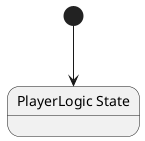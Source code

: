 @startuml PlayerLogic
state "PlayerLogic State" as GodotPlayground_PlayerLogic_State
[*] --> GodotPlayground_PlayerLogic_State
@enduml